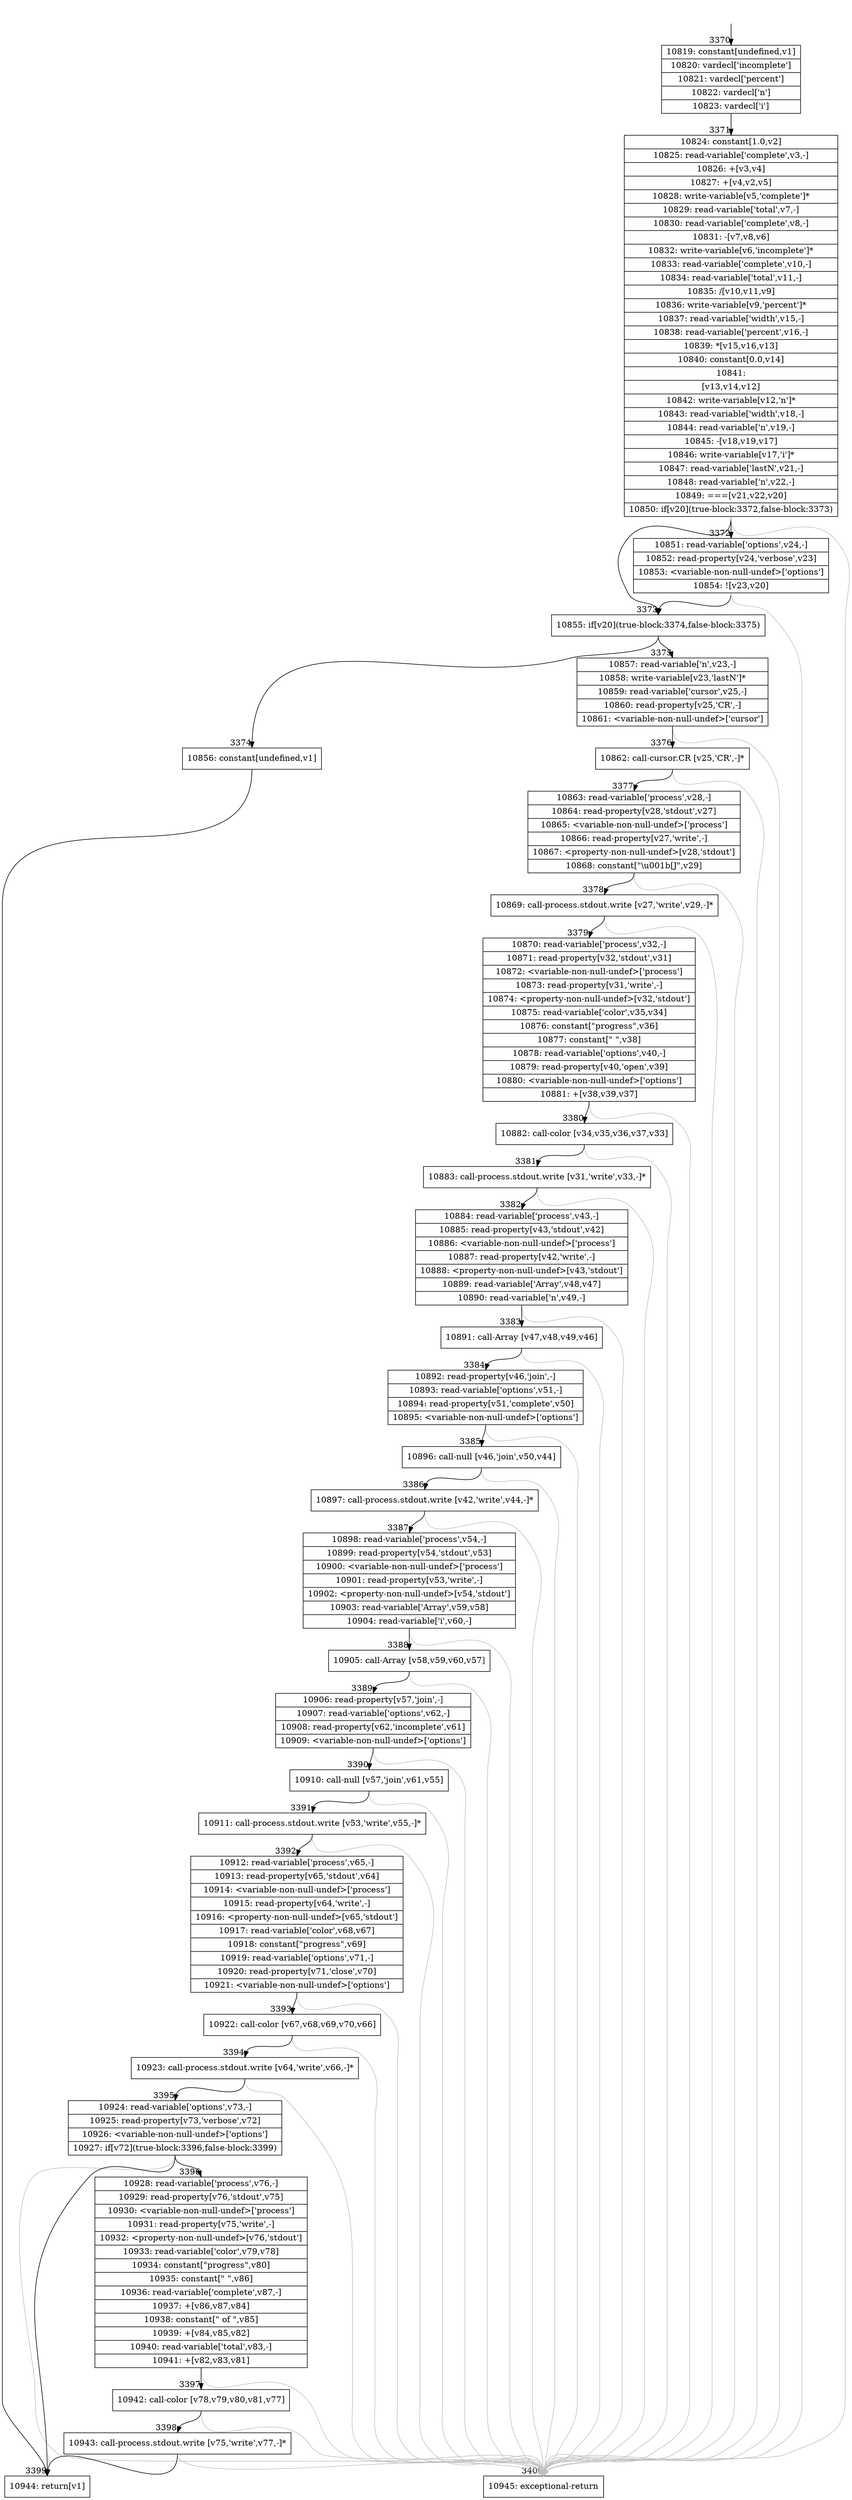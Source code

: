 digraph {
rankdir="TD"
BB_entry303[shape=none,label=""];
BB_entry303 -> BB3370 [tailport=s, headport=n, headlabel="    3370"]
BB3370 [shape=record label="{10819: constant[undefined,v1]|10820: vardecl['incomplete']|10821: vardecl['percent']|10822: vardecl['n']|10823: vardecl['i']}" ] 
BB3370 -> BB3371 [tailport=s, headport=n, headlabel="      3371"]
BB3371 [shape=record label="{10824: constant[1.0,v2]|10825: read-variable['complete',v3,-]|10826: +[v3,v4]|10827: +[v4,v2,v5]|10828: write-variable[v5,'complete']*|10829: read-variable['total',v7,-]|10830: read-variable['complete',v8,-]|10831: -[v7,v8,v6]|10832: write-variable[v6,'incomplete']*|10833: read-variable['complete',v10,-]|10834: read-variable['total',v11,-]|10835: /[v10,v11,v9]|10836: write-variable[v9,'percent']*|10837: read-variable['width',v15,-]|10838: read-variable['percent',v16,-]|10839: *[v15,v16,v13]|10840: constant[0.0,v14]|10841: |[v13,v14,v12]|10842: write-variable[v12,'n']*|10843: read-variable['width',v18,-]|10844: read-variable['n',v19,-]|10845: -[v18,v19,v17]|10846: write-variable[v17,'i']*|10847: read-variable['lastN',v21,-]|10848: read-variable['n',v22,-]|10849: ===[v21,v22,v20]|10850: if[v20](true-block:3372,false-block:3373)}" ] 
BB3371 -> BB3373 [tailport=s, headport=n, headlabel="      3373"]
BB3371 -> BB3372 [tailport=s, headport=n, headlabel="      3372"]
BB3371 -> BB3400 [tailport=s, headport=n, color=gray, headlabel="      3400"]
BB3372 [shape=record label="{10851: read-variable['options',v24,-]|10852: read-property[v24,'verbose',v23]|10853: \<variable-non-null-undef\>['options']|10854: ![v23,v20]}" ] 
BB3372 -> BB3373 [tailport=s, headport=n]
BB3372 -> BB3400 [tailport=s, headport=n, color=gray]
BB3373 [shape=record label="{10855: if[v20](true-block:3374,false-block:3375)}" ] 
BB3373 -> BB3374 [tailport=s, headport=n, headlabel="      3374"]
BB3373 -> BB3375 [tailport=s, headport=n, headlabel="      3375"]
BB3374 [shape=record label="{10856: constant[undefined,v1]}" ] 
BB3374 -> BB3399 [tailport=s, headport=n, headlabel="      3399"]
BB3375 [shape=record label="{10857: read-variable['n',v23,-]|10858: write-variable[v23,'lastN']*|10859: read-variable['cursor',v25,-]|10860: read-property[v25,'CR',-]|10861: \<variable-non-null-undef\>['cursor']}" ] 
BB3375 -> BB3376 [tailport=s, headport=n, headlabel="      3376"]
BB3375 -> BB3400 [tailport=s, headport=n, color=gray]
BB3376 [shape=record label="{10862: call-cursor.CR [v25,'CR',-]*}" ] 
BB3376 -> BB3377 [tailport=s, headport=n, headlabel="      3377"]
BB3376 -> BB3400 [tailport=s, headport=n, color=gray]
BB3377 [shape=record label="{10863: read-variable['process',v28,-]|10864: read-property[v28,'stdout',v27]|10865: \<variable-non-null-undef\>['process']|10866: read-property[v27,'write',-]|10867: \<property-non-null-undef\>[v28,'stdout']|10868: constant[\"\\u001b[J\",v29]}" ] 
BB3377 -> BB3378 [tailport=s, headport=n, headlabel="      3378"]
BB3377 -> BB3400 [tailport=s, headport=n, color=gray]
BB3378 [shape=record label="{10869: call-process.stdout.write [v27,'write',v29,-]*}" ] 
BB3378 -> BB3379 [tailport=s, headport=n, headlabel="      3379"]
BB3378 -> BB3400 [tailport=s, headport=n, color=gray]
BB3379 [shape=record label="{10870: read-variable['process',v32,-]|10871: read-property[v32,'stdout',v31]|10872: \<variable-non-null-undef\>['process']|10873: read-property[v31,'write',-]|10874: \<property-non-null-undef\>[v32,'stdout']|10875: read-variable['color',v35,v34]|10876: constant[\"progress\",v36]|10877: constant[\"  \",v38]|10878: read-variable['options',v40,-]|10879: read-property[v40,'open',v39]|10880: \<variable-non-null-undef\>['options']|10881: +[v38,v39,v37]}" ] 
BB3379 -> BB3380 [tailport=s, headport=n, headlabel="      3380"]
BB3379 -> BB3400 [tailport=s, headport=n, color=gray]
BB3380 [shape=record label="{10882: call-color [v34,v35,v36,v37,v33]}" ] 
BB3380 -> BB3381 [tailport=s, headport=n, headlabel="      3381"]
BB3380 -> BB3400 [tailport=s, headport=n, color=gray]
BB3381 [shape=record label="{10883: call-process.stdout.write [v31,'write',v33,-]*}" ] 
BB3381 -> BB3382 [tailport=s, headport=n, headlabel="      3382"]
BB3381 -> BB3400 [tailport=s, headport=n, color=gray]
BB3382 [shape=record label="{10884: read-variable['process',v43,-]|10885: read-property[v43,'stdout',v42]|10886: \<variable-non-null-undef\>['process']|10887: read-property[v42,'write',-]|10888: \<property-non-null-undef\>[v43,'stdout']|10889: read-variable['Array',v48,v47]|10890: read-variable['n',v49,-]}" ] 
BB3382 -> BB3383 [tailport=s, headport=n, headlabel="      3383"]
BB3382 -> BB3400 [tailport=s, headport=n, color=gray]
BB3383 [shape=record label="{10891: call-Array [v47,v48,v49,v46]}" ] 
BB3383 -> BB3384 [tailport=s, headport=n, headlabel="      3384"]
BB3383 -> BB3400 [tailport=s, headport=n, color=gray]
BB3384 [shape=record label="{10892: read-property[v46,'join',-]|10893: read-variable['options',v51,-]|10894: read-property[v51,'complete',v50]|10895: \<variable-non-null-undef\>['options']}" ] 
BB3384 -> BB3385 [tailport=s, headport=n, headlabel="      3385"]
BB3384 -> BB3400 [tailport=s, headport=n, color=gray]
BB3385 [shape=record label="{10896: call-null [v46,'join',v50,v44]}" ] 
BB3385 -> BB3386 [tailport=s, headport=n, headlabel="      3386"]
BB3385 -> BB3400 [tailport=s, headport=n, color=gray]
BB3386 [shape=record label="{10897: call-process.stdout.write [v42,'write',v44,-]*}" ] 
BB3386 -> BB3387 [tailport=s, headport=n, headlabel="      3387"]
BB3386 -> BB3400 [tailport=s, headport=n, color=gray]
BB3387 [shape=record label="{10898: read-variable['process',v54,-]|10899: read-property[v54,'stdout',v53]|10900: \<variable-non-null-undef\>['process']|10901: read-property[v53,'write',-]|10902: \<property-non-null-undef\>[v54,'stdout']|10903: read-variable['Array',v59,v58]|10904: read-variable['i',v60,-]}" ] 
BB3387 -> BB3388 [tailport=s, headport=n, headlabel="      3388"]
BB3387 -> BB3400 [tailport=s, headport=n, color=gray]
BB3388 [shape=record label="{10905: call-Array [v58,v59,v60,v57]}" ] 
BB3388 -> BB3389 [tailport=s, headport=n, headlabel="      3389"]
BB3388 -> BB3400 [tailport=s, headport=n, color=gray]
BB3389 [shape=record label="{10906: read-property[v57,'join',-]|10907: read-variable['options',v62,-]|10908: read-property[v62,'incomplete',v61]|10909: \<variable-non-null-undef\>['options']}" ] 
BB3389 -> BB3390 [tailport=s, headport=n, headlabel="      3390"]
BB3389 -> BB3400 [tailport=s, headport=n, color=gray]
BB3390 [shape=record label="{10910: call-null [v57,'join',v61,v55]}" ] 
BB3390 -> BB3391 [tailport=s, headport=n, headlabel="      3391"]
BB3390 -> BB3400 [tailport=s, headport=n, color=gray]
BB3391 [shape=record label="{10911: call-process.stdout.write [v53,'write',v55,-]*}" ] 
BB3391 -> BB3392 [tailport=s, headport=n, headlabel="      3392"]
BB3391 -> BB3400 [tailport=s, headport=n, color=gray]
BB3392 [shape=record label="{10912: read-variable['process',v65,-]|10913: read-property[v65,'stdout',v64]|10914: \<variable-non-null-undef\>['process']|10915: read-property[v64,'write',-]|10916: \<property-non-null-undef\>[v65,'stdout']|10917: read-variable['color',v68,v67]|10918: constant[\"progress\",v69]|10919: read-variable['options',v71,-]|10920: read-property[v71,'close',v70]|10921: \<variable-non-null-undef\>['options']}" ] 
BB3392 -> BB3393 [tailport=s, headport=n, headlabel="      3393"]
BB3392 -> BB3400 [tailport=s, headport=n, color=gray]
BB3393 [shape=record label="{10922: call-color [v67,v68,v69,v70,v66]}" ] 
BB3393 -> BB3394 [tailport=s, headport=n, headlabel="      3394"]
BB3393 -> BB3400 [tailport=s, headport=n, color=gray]
BB3394 [shape=record label="{10923: call-process.stdout.write [v64,'write',v66,-]*}" ] 
BB3394 -> BB3395 [tailport=s, headport=n, headlabel="      3395"]
BB3394 -> BB3400 [tailport=s, headport=n, color=gray]
BB3395 [shape=record label="{10924: read-variable['options',v73,-]|10925: read-property[v73,'verbose',v72]|10926: \<variable-non-null-undef\>['options']|10927: if[v72](true-block:3396,false-block:3399)}" ] 
BB3395 -> BB3396 [tailport=s, headport=n, headlabel="      3396"]
BB3395 -> BB3399 [tailport=s, headport=n]
BB3395 -> BB3400 [tailport=s, headport=n, color=gray]
BB3396 [shape=record label="{10928: read-variable['process',v76,-]|10929: read-property[v76,'stdout',v75]|10930: \<variable-non-null-undef\>['process']|10931: read-property[v75,'write',-]|10932: \<property-non-null-undef\>[v76,'stdout']|10933: read-variable['color',v79,v78]|10934: constant[\"progress\",v80]|10935: constant[\" \",v86]|10936: read-variable['complete',v87,-]|10937: +[v86,v87,v84]|10938: constant[\" of \",v85]|10939: +[v84,v85,v82]|10940: read-variable['total',v83,-]|10941: +[v82,v83,v81]}" ] 
BB3396 -> BB3397 [tailport=s, headport=n, headlabel="      3397"]
BB3396 -> BB3400 [tailport=s, headport=n, color=gray]
BB3397 [shape=record label="{10942: call-color [v78,v79,v80,v81,v77]}" ] 
BB3397 -> BB3398 [tailport=s, headport=n, headlabel="      3398"]
BB3397 -> BB3400 [tailport=s, headport=n, color=gray]
BB3398 [shape=record label="{10943: call-process.stdout.write [v75,'write',v77,-]*}" ] 
BB3398 -> BB3399 [tailport=s, headport=n]
BB3398 -> BB3400 [tailport=s, headport=n, color=gray]
BB3399 [shape=record label="{10944: return[v1]}" ] 
BB3400 [shape=record label="{10945: exceptional-return}" ] 
//#$~ 3944
}
